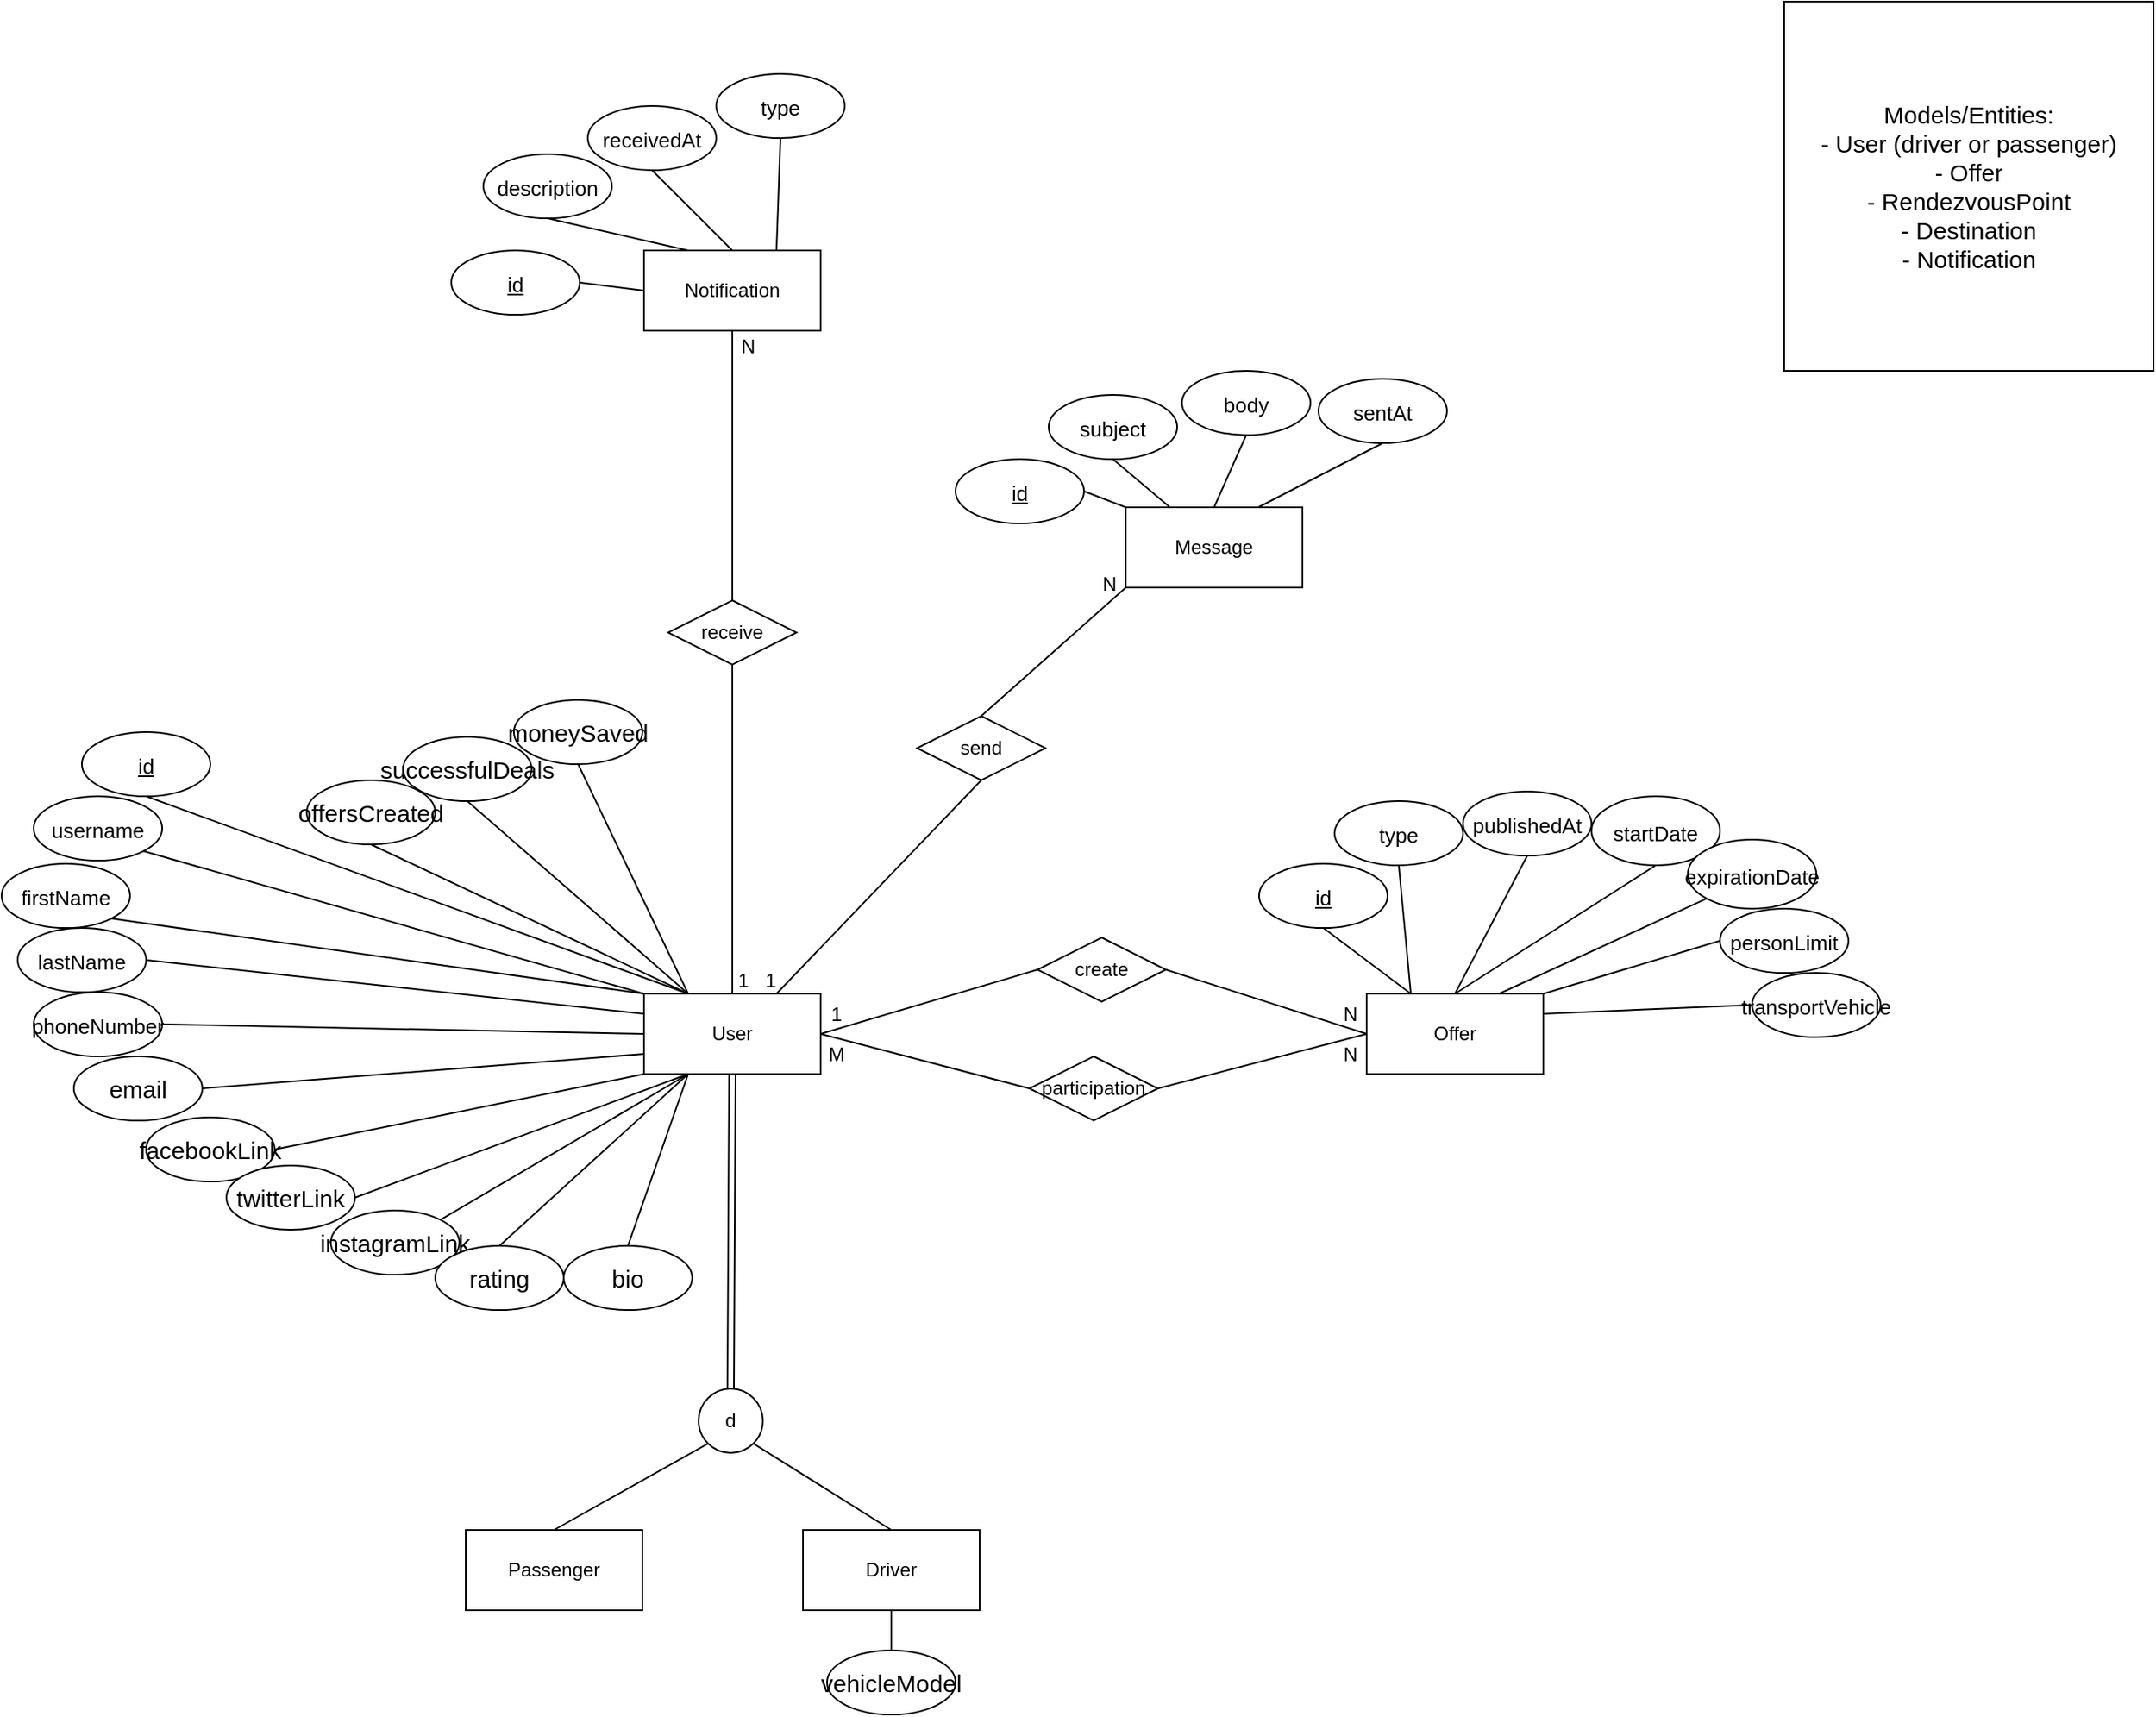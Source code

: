 <mxfile version="13.9.9" type="device"><diagram id="B9duCVjHeqsiyNTMDeS3" name="Page-1"><mxGraphModel dx="2881" dy="2274" grid="1" gridSize="10" guides="1" tooltips="1" connect="1" arrows="1" fold="1" page="1" pageScale="1" pageWidth="850" pageHeight="1100" math="0" shadow="0"><root><mxCell id="0"/><mxCell id="1" parent="0"/><mxCell id="tDEU7dz_VYClZriCOlch-1" value="" style="whiteSpace=wrap;html=1;aspect=fixed;" parent="1" vertex="1"><mxGeometry x="890" y="-155" width="230" height="230" as="geometry"/></mxCell><mxCell id="tDEU7dz_VYClZriCOlch-2" value="Models/Entities:&lt;br style=&quot;font-size: 15px;&quot;&gt;- User (driver or passenger)&lt;br style=&quot;font-size: 15px;&quot;&gt;- Offer&lt;br style=&quot;font-size: 15px;&quot;&gt;- RendezvousPoint&lt;br style=&quot;font-size: 15px;&quot;&gt;- Destination&lt;br style=&quot;font-size: 15px;&quot;&gt;- Notification" style="text;html=1;strokeColor=none;fillColor=none;align=center;verticalAlign=middle;whiteSpace=wrap;rounded=0;fontSize=15;" parent="1" vertex="1"><mxGeometry x="910" y="-140" width="190" height="200" as="geometry"/></mxCell><mxCell id="tDEU7dz_VYClZriCOlch-8" style="rounded=0;orthogonalLoop=1;jettySize=auto;html=1;exitX=0.5;exitY=1;exitDx=0;exitDy=0;entryX=0.5;entryY=0;entryDx=0;entryDy=0;endArrow=none;endFill=0;shape=link;" parent="1" source="tDEU7dz_VYClZriCOlch-5" target="tDEU7dz_VYClZriCOlch-7" edge="1"><mxGeometry relative="1" as="geometry"/></mxCell><mxCell id="tDEU7dz_VYClZriCOlch-15" style="edgeStyle=none;rounded=0;orthogonalLoop=1;jettySize=auto;html=1;exitX=1;exitY=0.5;exitDx=0;exitDy=0;entryX=0;entryY=0.5;entryDx=0;entryDy=0;endArrow=none;endFill=0;" parent="1" source="tDEU7dz_VYClZriCOlch-5" target="tDEU7dz_VYClZriCOlch-14" edge="1"><mxGeometry relative="1" as="geometry"/></mxCell><mxCell id="tDEU7dz_VYClZriCOlch-35" style="edgeStyle=none;rounded=0;orthogonalLoop=1;jettySize=auto;html=1;exitX=0.5;exitY=0;exitDx=0;exitDy=0;entryX=0.5;entryY=1;entryDx=0;entryDy=0;endArrow=none;endFill=0;fontSize=15;" parent="1" source="tDEU7dz_VYClZriCOlch-5" target="tDEU7dz_VYClZriCOlch-34" edge="1"><mxGeometry relative="1" as="geometry"/></mxCell><mxCell id="tDEU7dz_VYClZriCOlch-55" style="edgeStyle=none;rounded=0;orthogonalLoop=1;jettySize=auto;html=1;exitX=0.25;exitY=0;exitDx=0;exitDy=0;entryX=0.5;entryY=1;entryDx=0;entryDy=0;endArrow=none;endFill=0;fontSize=15;" parent="1" source="tDEU7dz_VYClZriCOlch-5" target="tDEU7dz_VYClZriCOlch-39" edge="1"><mxGeometry relative="1" as="geometry"/></mxCell><mxCell id="tDEU7dz_VYClZriCOlch-56" style="edgeStyle=none;rounded=0;orthogonalLoop=1;jettySize=auto;html=1;exitX=0;exitY=0;exitDx=0;exitDy=0;entryX=1;entryY=1;entryDx=0;entryDy=0;endArrow=none;endFill=0;fontSize=15;" parent="1" source="tDEU7dz_VYClZriCOlch-5" target="tDEU7dz_VYClZriCOlch-40" edge="1"><mxGeometry relative="1" as="geometry"/></mxCell><mxCell id="tDEU7dz_VYClZriCOlch-57" style="edgeStyle=none;rounded=0;orthogonalLoop=1;jettySize=auto;html=1;exitX=0;exitY=0.25;exitDx=0;exitDy=0;entryX=1;entryY=0.5;entryDx=0;entryDy=0;endArrow=none;endFill=0;fontSize=15;" parent="1" source="tDEU7dz_VYClZriCOlch-5" target="tDEU7dz_VYClZriCOlch-41" edge="1"><mxGeometry relative="1" as="geometry"/></mxCell><mxCell id="tDEU7dz_VYClZriCOlch-58" style="edgeStyle=none;rounded=0;orthogonalLoop=1;jettySize=auto;html=1;exitX=0;exitY=0.5;exitDx=0;exitDy=0;entryX=1;entryY=0.5;entryDx=0;entryDy=0;endArrow=none;endFill=0;fontSize=15;" parent="1" source="tDEU7dz_VYClZriCOlch-5" target="tDEU7dz_VYClZriCOlch-42" edge="1"><mxGeometry relative="1" as="geometry"/></mxCell><mxCell id="tDEU7dz_VYClZriCOlch-59" style="edgeStyle=none;rounded=0;orthogonalLoop=1;jettySize=auto;html=1;exitX=0;exitY=0.75;exitDx=0;exitDy=0;entryX=1;entryY=0.5;entryDx=0;entryDy=0;endArrow=none;endFill=0;fontSize=15;" parent="1" source="tDEU7dz_VYClZriCOlch-5" target="tDEU7dz_VYClZriCOlch-43" edge="1"><mxGeometry relative="1" as="geometry"/></mxCell><mxCell id="tDEU7dz_VYClZriCOlch-60" style="edgeStyle=none;rounded=0;orthogonalLoop=1;jettySize=auto;html=1;exitX=0;exitY=1;exitDx=0;exitDy=0;entryX=1;entryY=0.5;entryDx=0;entryDy=0;endArrow=none;endFill=0;fontSize=15;" parent="1" source="tDEU7dz_VYClZriCOlch-5" target="tDEU7dz_VYClZriCOlch-44" edge="1"><mxGeometry relative="1" as="geometry"/></mxCell><mxCell id="tDEU7dz_VYClZriCOlch-61" style="edgeStyle=none;rounded=0;orthogonalLoop=1;jettySize=auto;html=1;exitX=0.25;exitY=1;exitDx=0;exitDy=0;entryX=1;entryY=0.5;entryDx=0;entryDy=0;endArrow=none;endFill=0;fontSize=15;" parent="1" source="tDEU7dz_VYClZriCOlch-5" target="tDEU7dz_VYClZriCOlch-46" edge="1"><mxGeometry relative="1" as="geometry"/></mxCell><mxCell id="tDEU7dz_VYClZriCOlch-63" style="edgeStyle=none;rounded=0;orthogonalLoop=1;jettySize=auto;html=1;exitX=0.25;exitY=1;exitDx=0;exitDy=0;entryX=1;entryY=0;entryDx=0;entryDy=0;endArrow=none;endFill=0;fontSize=15;" parent="1" source="tDEU7dz_VYClZriCOlch-5" target="tDEU7dz_VYClZriCOlch-48" edge="1"><mxGeometry relative="1" as="geometry"/></mxCell><mxCell id="tDEU7dz_VYClZriCOlch-65" style="edgeStyle=none;rounded=0;orthogonalLoop=1;jettySize=auto;html=1;exitX=0.25;exitY=1;exitDx=0;exitDy=0;entryX=0.5;entryY=0;entryDx=0;entryDy=0;endArrow=none;endFill=0;fontSize=15;" parent="1" source="tDEU7dz_VYClZriCOlch-5" target="tDEU7dz_VYClZriCOlch-64" edge="1"><mxGeometry relative="1" as="geometry"/></mxCell><mxCell id="tDEU7dz_VYClZriCOlch-74" style="edgeStyle=none;rounded=0;orthogonalLoop=1;jettySize=auto;html=1;exitX=0.25;exitY=1;exitDx=0;exitDy=0;entryX=0.5;entryY=0;entryDx=0;entryDy=0;endArrow=none;endFill=0;fontSize=15;" parent="1" source="tDEU7dz_VYClZriCOlch-5" target="tDEU7dz_VYClZriCOlch-73" edge="1"><mxGeometry relative="1" as="geometry"/></mxCell><mxCell id="tDEU7dz_VYClZriCOlch-78" style="edgeStyle=none;rounded=0;orthogonalLoop=1;jettySize=auto;html=1;exitX=0.25;exitY=0;exitDx=0;exitDy=0;entryX=0.5;entryY=1;entryDx=0;entryDy=0;endArrow=none;endFill=0;fontSize=15;" parent="1" source="tDEU7dz_VYClZriCOlch-5" target="tDEU7dz_VYClZriCOlch-75" edge="1"><mxGeometry relative="1" as="geometry"/></mxCell><mxCell id="tDEU7dz_VYClZriCOlch-79" style="edgeStyle=none;rounded=0;orthogonalLoop=1;jettySize=auto;html=1;exitX=0.25;exitY=0;exitDx=0;exitDy=0;entryX=0.5;entryY=1;entryDx=0;entryDy=0;endArrow=none;endFill=0;fontSize=15;" parent="1" source="tDEU7dz_VYClZriCOlch-5" target="tDEU7dz_VYClZriCOlch-76" edge="1"><mxGeometry relative="1" as="geometry"/></mxCell><mxCell id="tDEU7dz_VYClZriCOlch-80" style="edgeStyle=none;rounded=0;orthogonalLoop=1;jettySize=auto;html=1;exitX=0.25;exitY=0;exitDx=0;exitDy=0;entryX=0.5;entryY=1;entryDx=0;entryDy=0;endArrow=none;endFill=0;fontSize=15;" parent="1" source="tDEU7dz_VYClZriCOlch-5" target="tDEU7dz_VYClZriCOlch-77" edge="1"><mxGeometry relative="1" as="geometry"/></mxCell><mxCell id="tDEU7dz_VYClZriCOlch-86" style="edgeStyle=none;rounded=0;orthogonalLoop=1;jettySize=auto;html=1;exitX=0;exitY=0;exitDx=0;exitDy=0;entryX=1;entryY=1;entryDx=0;entryDy=0;endArrow=none;endFill=0;fontSize=15;" parent="1" source="tDEU7dz_VYClZriCOlch-5" target="tDEU7dz_VYClZriCOlch-85" edge="1"><mxGeometry relative="1" as="geometry"/></mxCell><mxCell id="Z8Y3aST6Fyj5TuL8DJJT-3" style="rounded=0;orthogonalLoop=1;jettySize=auto;html=1;exitX=0.75;exitY=0;exitDx=0;exitDy=0;entryX=0.5;entryY=1;entryDx=0;entryDy=0;endArrow=none;endFill=0;" parent="1" source="tDEU7dz_VYClZriCOlch-5" target="Z8Y3aST6Fyj5TuL8DJJT-2" edge="1"><mxGeometry relative="1" as="geometry"/></mxCell><mxCell id="tDEU7dz_VYClZriCOlch-5" value="User" style="rounded=0;whiteSpace=wrap;html=1;" parent="1" vertex="1"><mxGeometry x="180" y="463" width="110" height="50" as="geometry"/></mxCell><mxCell id="tDEU7dz_VYClZriCOlch-11" style="rounded=0;orthogonalLoop=1;jettySize=auto;html=1;exitX=0;exitY=1;exitDx=0;exitDy=0;entryX=0.5;entryY=0;entryDx=0;entryDy=0;endArrow=none;endFill=0;" parent="1" source="tDEU7dz_VYClZriCOlch-7" target="tDEU7dz_VYClZriCOlch-9" edge="1"><mxGeometry relative="1" as="geometry"/></mxCell><mxCell id="tDEU7dz_VYClZriCOlch-12" style="edgeStyle=none;rounded=0;orthogonalLoop=1;jettySize=auto;html=1;exitX=1;exitY=1;exitDx=0;exitDy=0;entryX=0.5;entryY=0;entryDx=0;entryDy=0;endArrow=none;endFill=0;" parent="1" source="tDEU7dz_VYClZriCOlch-7" target="tDEU7dz_VYClZriCOlch-10" edge="1"><mxGeometry relative="1" as="geometry"/></mxCell><mxCell id="tDEU7dz_VYClZriCOlch-7" value="d" style="ellipse;whiteSpace=wrap;html=1;aspect=fixed;" parent="1" vertex="1"><mxGeometry x="214" y="709" width="40" height="40" as="geometry"/></mxCell><mxCell id="tDEU7dz_VYClZriCOlch-9" value="Passenger" style="rounded=0;whiteSpace=wrap;html=1;" parent="1" vertex="1"><mxGeometry x="69" y="797" width="110" height="50" as="geometry"/></mxCell><mxCell id="tDEU7dz_VYClZriCOlch-83" style="edgeStyle=none;rounded=0;orthogonalLoop=1;jettySize=auto;html=1;exitX=0.5;exitY=1;exitDx=0;exitDy=0;entryX=0.5;entryY=0;entryDx=0;entryDy=0;endArrow=none;endFill=0;fontSize=15;" parent="1" source="tDEU7dz_VYClZriCOlch-10" target="tDEU7dz_VYClZriCOlch-82" edge="1"><mxGeometry relative="1" as="geometry"/></mxCell><mxCell id="tDEU7dz_VYClZriCOlch-10" value="Driver" style="rounded=0;whiteSpace=wrap;html=1;" parent="1" vertex="1"><mxGeometry x="279" y="797" width="110" height="50" as="geometry"/></mxCell><mxCell id="tDEU7dz_VYClZriCOlch-110" style="edgeStyle=none;rounded=0;orthogonalLoop=1;jettySize=auto;html=1;exitX=0.25;exitY=0;exitDx=0;exitDy=0;entryX=0.5;entryY=1;entryDx=0;entryDy=0;endArrow=none;endFill=0;fontSize=15;" parent="1" source="tDEU7dz_VYClZriCOlch-13" target="tDEU7dz_VYClZriCOlch-96" edge="1"><mxGeometry relative="1" as="geometry"/></mxCell><mxCell id="tDEU7dz_VYClZriCOlch-112" style="edgeStyle=none;rounded=0;orthogonalLoop=1;jettySize=auto;html=1;exitX=0.25;exitY=0;exitDx=0;exitDy=0;entryX=0.5;entryY=1;entryDx=0;entryDy=0;endArrow=none;endFill=0;fontSize=15;" parent="1" source="tDEU7dz_VYClZriCOlch-13" target="tDEU7dz_VYClZriCOlch-98" edge="1"><mxGeometry relative="1" as="geometry"/></mxCell><mxCell id="tDEU7dz_VYClZriCOlch-113" style="edgeStyle=none;rounded=0;orthogonalLoop=1;jettySize=auto;html=1;exitX=0.5;exitY=0;exitDx=0;exitDy=0;entryX=0.5;entryY=1;entryDx=0;entryDy=0;endArrow=none;endFill=0;fontSize=15;" parent="1" source="tDEU7dz_VYClZriCOlch-13" target="tDEU7dz_VYClZriCOlch-99" edge="1"><mxGeometry relative="1" as="geometry"/></mxCell><mxCell id="tDEU7dz_VYClZriCOlch-114" style="edgeStyle=none;rounded=0;orthogonalLoop=1;jettySize=auto;html=1;exitX=0.5;exitY=0;exitDx=0;exitDy=0;entryX=0.5;entryY=1;entryDx=0;entryDy=0;endArrow=none;endFill=0;fontSize=15;" parent="1" source="tDEU7dz_VYClZriCOlch-13" target="tDEU7dz_VYClZriCOlch-100" edge="1"><mxGeometry relative="1" as="geometry"/></mxCell><mxCell id="tDEU7dz_VYClZriCOlch-115" style="edgeStyle=none;rounded=0;orthogonalLoop=1;jettySize=auto;html=1;exitX=0.75;exitY=0;exitDx=0;exitDy=0;entryX=0;entryY=1;entryDx=0;entryDy=0;endArrow=none;endFill=0;fontSize=15;" parent="1" source="tDEU7dz_VYClZriCOlch-13" target="tDEU7dz_VYClZriCOlch-109" edge="1"><mxGeometry relative="1" as="geometry"/></mxCell><mxCell id="tDEU7dz_VYClZriCOlch-116" style="edgeStyle=none;rounded=0;orthogonalLoop=1;jettySize=auto;html=1;exitX=1;exitY=0;exitDx=0;exitDy=0;entryX=0;entryY=0.5;entryDx=0;entryDy=0;endArrow=none;endFill=0;fontSize=15;" parent="1" source="tDEU7dz_VYClZriCOlch-13" target="tDEU7dz_VYClZriCOlch-101" edge="1"><mxGeometry relative="1" as="geometry"/></mxCell><mxCell id="tDEU7dz_VYClZriCOlch-118" style="edgeStyle=none;rounded=0;orthogonalLoop=1;jettySize=auto;html=1;exitX=1;exitY=0.25;exitDx=0;exitDy=0;entryX=0;entryY=0.5;entryDx=0;entryDy=0;endArrow=none;endFill=0;fontSize=15;" parent="1" source="tDEU7dz_VYClZriCOlch-13" target="tDEU7dz_VYClZriCOlch-102" edge="1"><mxGeometry relative="1" as="geometry"/></mxCell><mxCell id="tDEU7dz_VYClZriCOlch-13" value="Offer" style="rounded=0;whiteSpace=wrap;html=1;" parent="1" vertex="1"><mxGeometry x="630" y="463" width="110" height="50" as="geometry"/></mxCell><mxCell id="tDEU7dz_VYClZriCOlch-16" style="edgeStyle=none;rounded=0;orthogonalLoop=1;jettySize=auto;html=1;exitX=1;exitY=0.5;exitDx=0;exitDy=0;entryX=0;entryY=0.5;entryDx=0;entryDy=0;endArrow=none;endFill=0;" parent="1" source="tDEU7dz_VYClZriCOlch-14" target="tDEU7dz_VYClZriCOlch-13" edge="1"><mxGeometry relative="1" as="geometry"/></mxCell><mxCell id="tDEU7dz_VYClZriCOlch-14" value="create" style="rhombus;whiteSpace=wrap;html=1;" parent="1" vertex="1"><mxGeometry x="425" y="428" width="80" height="40" as="geometry"/></mxCell><mxCell id="tDEU7dz_VYClZriCOlch-17" value="N" style="text;html=1;strokeColor=none;fillColor=none;align=center;verticalAlign=middle;whiteSpace=wrap;rounded=0;" parent="1" vertex="1"><mxGeometry x="600" y="466" width="40" height="20" as="geometry"/></mxCell><mxCell id="tDEU7dz_VYClZriCOlch-18" value="1" style="text;html=1;strokeColor=none;fillColor=none;align=center;verticalAlign=middle;whiteSpace=wrap;rounded=0;" parent="1" vertex="1"><mxGeometry x="280" y="466" width="40" height="20" as="geometry"/></mxCell><mxCell id="tDEU7dz_VYClZriCOlch-91" style="edgeStyle=none;rounded=0;orthogonalLoop=1;jettySize=auto;html=1;exitX=0;exitY=0.5;exitDx=0;exitDy=0;entryX=1;entryY=0.5;entryDx=0;entryDy=0;endArrow=none;endFill=0;fontSize=15;" parent="1" source="tDEU7dz_VYClZriCOlch-33" target="tDEU7dz_VYClZriCOlch-84" edge="1"><mxGeometry relative="1" as="geometry"/></mxCell><mxCell id="tDEU7dz_VYClZriCOlch-93" style="edgeStyle=none;rounded=0;orthogonalLoop=1;jettySize=auto;html=1;exitX=0.25;exitY=0;exitDx=0;exitDy=0;entryX=0.5;entryY=1;entryDx=0;entryDy=0;endArrow=none;endFill=0;fontSize=15;" parent="1" source="tDEU7dz_VYClZriCOlch-33" target="tDEU7dz_VYClZriCOlch-88" edge="1"><mxGeometry relative="1" as="geometry"/></mxCell><mxCell id="tDEU7dz_VYClZriCOlch-94" style="edgeStyle=none;rounded=0;orthogonalLoop=1;jettySize=auto;html=1;exitX=0.5;exitY=0;exitDx=0;exitDy=0;entryX=0.5;entryY=1;entryDx=0;entryDy=0;endArrow=none;endFill=0;fontSize=15;" parent="1" source="tDEU7dz_VYClZriCOlch-33" target="tDEU7dz_VYClZriCOlch-89" edge="1"><mxGeometry relative="1" as="geometry"/></mxCell><mxCell id="tDEU7dz_VYClZriCOlch-95" style="edgeStyle=none;rounded=0;orthogonalLoop=1;jettySize=auto;html=1;exitX=0.75;exitY=0;exitDx=0;exitDy=0;entryX=0.5;entryY=1;entryDx=0;entryDy=0;endArrow=none;endFill=0;fontSize=15;" parent="1" source="tDEU7dz_VYClZriCOlch-33" target="tDEU7dz_VYClZriCOlch-90" edge="1"><mxGeometry relative="1" as="geometry"/></mxCell><mxCell id="tDEU7dz_VYClZriCOlch-33" value="Notification" style="rounded=0;whiteSpace=wrap;html=1;" parent="1" vertex="1"><mxGeometry x="180" width="110" height="50" as="geometry"/></mxCell><mxCell id="tDEU7dz_VYClZriCOlch-36" style="edgeStyle=none;rounded=0;orthogonalLoop=1;jettySize=auto;html=1;exitX=0.5;exitY=0;exitDx=0;exitDy=0;entryX=0.5;entryY=1;entryDx=0;entryDy=0;endArrow=none;endFill=0;fontSize=15;" parent="1" source="tDEU7dz_VYClZriCOlch-34" target="tDEU7dz_VYClZriCOlch-33" edge="1"><mxGeometry relative="1" as="geometry"/></mxCell><mxCell id="tDEU7dz_VYClZriCOlch-34" value="receive" style="rhombus;whiteSpace=wrap;html=1;" parent="1" vertex="1"><mxGeometry x="195" y="218" width="80" height="40" as="geometry"/></mxCell><mxCell id="tDEU7dz_VYClZriCOlch-37" value="N" style="text;html=1;strokeColor=none;fillColor=none;align=center;verticalAlign=middle;whiteSpace=wrap;rounded=0;" parent="1" vertex="1"><mxGeometry x="225" y="50" width="40" height="20" as="geometry"/></mxCell><mxCell id="tDEU7dz_VYClZriCOlch-38" value="1" style="text;html=1;strokeColor=none;fillColor=none;align=center;verticalAlign=middle;whiteSpace=wrap;rounded=0;" parent="1" vertex="1"><mxGeometry x="222" y="445" width="40" height="20" as="geometry"/></mxCell><mxCell id="tDEU7dz_VYClZriCOlch-39" value="&lt;font style=&quot;font-size: 13px&quot;&gt;id&lt;/font&gt;" style="ellipse;whiteSpace=wrap;html=1;fontSize=15;fontStyle=4" parent="1" vertex="1"><mxGeometry x="-170" y="300" width="80" height="40" as="geometry"/></mxCell><mxCell id="tDEU7dz_VYClZriCOlch-40" value="&lt;font style=&quot;font-size: 13px&quot;&gt;firstName&lt;/font&gt;" style="ellipse;whiteSpace=wrap;html=1;fontSize=15;" parent="1" vertex="1"><mxGeometry x="-220" y="382" width="80" height="40" as="geometry"/></mxCell><mxCell id="tDEU7dz_VYClZriCOlch-41" value="&lt;font style=&quot;font-size: 13px&quot;&gt;lastName&lt;/font&gt;" style="ellipse;whiteSpace=wrap;html=1;fontSize=15;" parent="1" vertex="1"><mxGeometry x="-210" y="422" width="80" height="40" as="geometry"/></mxCell><mxCell id="tDEU7dz_VYClZriCOlch-42" value="&lt;font style=&quot;font-size: 13px&quot;&gt;phoneNumber&lt;/font&gt;" style="ellipse;whiteSpace=wrap;html=1;fontSize=15;" parent="1" vertex="1"><mxGeometry x="-200" y="462" width="80" height="40" as="geometry"/></mxCell><mxCell id="tDEU7dz_VYClZriCOlch-43" value="email" style="ellipse;whiteSpace=wrap;html=1;fontSize=15;" parent="1" vertex="1"><mxGeometry x="-175" y="502" width="80" height="40" as="geometry"/></mxCell><mxCell id="tDEU7dz_VYClZriCOlch-44" value="facebookLink" style="ellipse;whiteSpace=wrap;html=1;fontSize=15;" parent="1" vertex="1"><mxGeometry x="-130" y="540" width="80" height="40" as="geometry"/></mxCell><mxCell id="tDEU7dz_VYClZriCOlch-46" value="twitterLink" style="ellipse;whiteSpace=wrap;html=1;fontSize=15;" parent="1" vertex="1"><mxGeometry x="-80" y="570" width="80" height="40" as="geometry"/></mxCell><mxCell id="tDEU7dz_VYClZriCOlch-48" value="instagramLink" style="ellipse;whiteSpace=wrap;html=1;fontSize=15;" parent="1" vertex="1"><mxGeometry x="-15" y="598" width="80" height="40" as="geometry"/></mxCell><mxCell id="tDEU7dz_VYClZriCOlch-64" value="rating" style="ellipse;whiteSpace=wrap;html=1;fontSize=15;" parent="1" vertex="1"><mxGeometry x="50" y="620" width="80" height="40" as="geometry"/></mxCell><mxCell id="tDEU7dz_VYClZriCOlch-73" value="bio" style="ellipse;whiteSpace=wrap;html=1;fontSize=15;" parent="1" vertex="1"><mxGeometry x="130" y="620" width="80" height="40" as="geometry"/></mxCell><mxCell id="tDEU7dz_VYClZriCOlch-75" value="offersCreated" style="ellipse;whiteSpace=wrap;html=1;fontSize=15;" parent="1" vertex="1"><mxGeometry x="-30" y="330" width="80" height="40" as="geometry"/></mxCell><mxCell id="tDEU7dz_VYClZriCOlch-76" value="successfulDeals" style="ellipse;whiteSpace=wrap;html=1;fontSize=15;" parent="1" vertex="1"><mxGeometry x="30" y="303" width="80" height="40" as="geometry"/></mxCell><mxCell id="tDEU7dz_VYClZriCOlch-77" value="moneySaved" style="ellipse;whiteSpace=wrap;html=1;fontSize=15;" parent="1" vertex="1"><mxGeometry x="99" y="280" width="80" height="40" as="geometry"/></mxCell><mxCell id="tDEU7dz_VYClZriCOlch-82" value="vehicleModel" style="ellipse;whiteSpace=wrap;html=1;fontSize=15;" parent="1" vertex="1"><mxGeometry x="294" y="872" width="80" height="40" as="geometry"/></mxCell><mxCell id="tDEU7dz_VYClZriCOlch-84" value="&lt;font style=&quot;font-size: 13px&quot;&gt;id&lt;/font&gt;" style="ellipse;whiteSpace=wrap;html=1;fontSize=15;fontStyle=4" parent="1" vertex="1"><mxGeometry x="60" width="80" height="40" as="geometry"/></mxCell><mxCell id="tDEU7dz_VYClZriCOlch-85" value="&lt;font style=&quot;font-size: 13px&quot;&gt;username&lt;/font&gt;" style="ellipse;whiteSpace=wrap;html=1;fontSize=15;" parent="1" vertex="1"><mxGeometry x="-200" y="340" width="80" height="40" as="geometry"/></mxCell><mxCell id="tDEU7dz_VYClZriCOlch-88" value="&lt;font style=&quot;font-size: 13px&quot;&gt;description&lt;/font&gt;" style="ellipse;whiteSpace=wrap;html=1;fontSize=15;" parent="1" vertex="1"><mxGeometry x="80" y="-60" width="80" height="40" as="geometry"/></mxCell><mxCell id="tDEU7dz_VYClZriCOlch-89" value="&lt;font style=&quot;font-size: 13px&quot;&gt;receivedAt&lt;/font&gt;" style="ellipse;whiteSpace=wrap;html=1;fontSize=15;" parent="1" vertex="1"><mxGeometry x="145" y="-90" width="80" height="40" as="geometry"/></mxCell><mxCell id="tDEU7dz_VYClZriCOlch-90" value="&lt;font style=&quot;font-size: 13px&quot;&gt;type&lt;/font&gt;" style="ellipse;whiteSpace=wrap;html=1;fontSize=15;" parent="1" vertex="1"><mxGeometry x="225" y="-110" width="80" height="40" as="geometry"/></mxCell><mxCell id="tDEU7dz_VYClZriCOlch-96" value="&lt;font style=&quot;font-size: 13px&quot;&gt;id&lt;/font&gt;" style="ellipse;whiteSpace=wrap;html=1;fontSize=15;fontStyle=4" parent="1" vertex="1"><mxGeometry x="563" y="382" width="80" height="40" as="geometry"/></mxCell><mxCell id="tDEU7dz_VYClZriCOlch-98" value="&lt;font style=&quot;font-size: 13px&quot;&gt;type&lt;/font&gt;" style="ellipse;whiteSpace=wrap;html=1;fontSize=15;" parent="1" vertex="1"><mxGeometry x="610" y="343" width="80" height="40" as="geometry"/></mxCell><mxCell id="tDEU7dz_VYClZriCOlch-99" value="&lt;font style=&quot;font-size: 13px&quot;&gt;publishedAt&lt;/font&gt;" style="ellipse;whiteSpace=wrap;html=1;fontSize=15;" parent="1" vertex="1"><mxGeometry x="690" y="337" width="80" height="40" as="geometry"/></mxCell><mxCell id="tDEU7dz_VYClZriCOlch-100" value="&lt;span style=&quot;font-size: 13px&quot;&gt;startDate&lt;/span&gt;" style="ellipse;whiteSpace=wrap;html=1;fontSize=15;" parent="1" vertex="1"><mxGeometry x="770" y="340" width="80" height="43" as="geometry"/></mxCell><mxCell id="tDEU7dz_VYClZriCOlch-101" value="&lt;font style=&quot;font-size: 13px&quot;&gt;personLimit&lt;/font&gt;" style="ellipse;whiteSpace=wrap;html=1;fontSize=15;" parent="1" vertex="1"><mxGeometry x="850" y="410" width="80" height="40" as="geometry"/></mxCell><mxCell id="tDEU7dz_VYClZriCOlch-102" value="&lt;font style=&quot;font-size: 13px&quot;&gt;transportVehicle&lt;/font&gt;" style="ellipse;whiteSpace=wrap;html=1;fontSize=15;" parent="1" vertex="1"><mxGeometry x="870" y="450" width="80" height="40" as="geometry"/></mxCell><mxCell id="tDEU7dz_VYClZriCOlch-105" style="edgeStyle=none;rounded=0;orthogonalLoop=1;jettySize=auto;html=1;exitX=0;exitY=0.5;exitDx=0;exitDy=0;entryX=1;entryY=0.5;entryDx=0;entryDy=0;endArrow=none;endFill=0;fontSize=15;" parent="1" source="tDEU7dz_VYClZriCOlch-104" target="tDEU7dz_VYClZriCOlch-5" edge="1"><mxGeometry relative="1" as="geometry"/></mxCell><mxCell id="tDEU7dz_VYClZriCOlch-106" style="edgeStyle=none;rounded=0;orthogonalLoop=1;jettySize=auto;html=1;exitX=1;exitY=0.5;exitDx=0;exitDy=0;entryX=0;entryY=0.5;entryDx=0;entryDy=0;endArrow=none;endFill=0;fontSize=15;" parent="1" source="tDEU7dz_VYClZriCOlch-104" target="tDEU7dz_VYClZriCOlch-13" edge="1"><mxGeometry relative="1" as="geometry"/></mxCell><mxCell id="tDEU7dz_VYClZriCOlch-104" value="participation" style="rhombus;whiteSpace=wrap;html=1;" parent="1" vertex="1"><mxGeometry x="420" y="502" width="80" height="40" as="geometry"/></mxCell><mxCell id="tDEU7dz_VYClZriCOlch-107" value="N" style="text;html=1;strokeColor=none;fillColor=none;align=center;verticalAlign=middle;whiteSpace=wrap;rounded=0;" parent="1" vertex="1"><mxGeometry x="600" y="491" width="40" height="20" as="geometry"/></mxCell><mxCell id="tDEU7dz_VYClZriCOlch-108" value="M" style="text;html=1;strokeColor=none;fillColor=none;align=center;verticalAlign=middle;whiteSpace=wrap;rounded=0;" parent="1" vertex="1"><mxGeometry x="280" y="491" width="40" height="20" as="geometry"/></mxCell><mxCell id="tDEU7dz_VYClZriCOlch-109" value="&lt;span style=&quot;font-size: 13px&quot;&gt;expirationDate&lt;/span&gt;" style="ellipse;whiteSpace=wrap;html=1;fontSize=15;" parent="1" vertex="1"><mxGeometry x="830" y="367" width="80" height="43" as="geometry"/></mxCell><mxCell id="Z8Y3aST6Fyj5TuL8DJJT-13" style="edgeStyle=none;rounded=0;orthogonalLoop=1;jettySize=auto;html=1;exitX=0;exitY=0;exitDx=0;exitDy=0;entryX=1;entryY=0.5;entryDx=0;entryDy=0;endArrow=none;endFill=0;" parent="1" source="Z8Y3aST6Fyj5TuL8DJJT-1" target="Z8Y3aST6Fyj5TuL8DJJT-6" edge="1"><mxGeometry relative="1" as="geometry"/></mxCell><mxCell id="Z8Y3aST6Fyj5TuL8DJJT-15" style="edgeStyle=none;rounded=0;orthogonalLoop=1;jettySize=auto;html=1;exitX=0.25;exitY=0;exitDx=0;exitDy=0;entryX=0.5;entryY=1;entryDx=0;entryDy=0;endArrow=none;endFill=0;" parent="1" source="Z8Y3aST6Fyj5TuL8DJJT-1" target="Z8Y3aST6Fyj5TuL8DJJT-7" edge="1"><mxGeometry relative="1" as="geometry"/></mxCell><mxCell id="Z8Y3aST6Fyj5TuL8DJJT-17" style="edgeStyle=none;rounded=0;orthogonalLoop=1;jettySize=auto;html=1;exitX=0.5;exitY=0;exitDx=0;exitDy=0;entryX=0.5;entryY=1;entryDx=0;entryDy=0;endArrow=none;endFill=0;" parent="1" source="Z8Y3aST6Fyj5TuL8DJJT-1" target="Z8Y3aST6Fyj5TuL8DJJT-8" edge="1"><mxGeometry relative="1" as="geometry"/></mxCell><mxCell id="Z8Y3aST6Fyj5TuL8DJJT-18" style="edgeStyle=none;rounded=0;orthogonalLoop=1;jettySize=auto;html=1;exitX=0.75;exitY=0;exitDx=0;exitDy=0;entryX=0.5;entryY=1;entryDx=0;entryDy=0;endArrow=none;endFill=0;" parent="1" source="Z8Y3aST6Fyj5TuL8DJJT-1" target="Z8Y3aST6Fyj5TuL8DJJT-9" edge="1"><mxGeometry relative="1" as="geometry"/></mxCell><mxCell id="Z8Y3aST6Fyj5TuL8DJJT-1" value="Message" style="rounded=0;whiteSpace=wrap;html=1;" parent="1" vertex="1"><mxGeometry x="480" y="160" width="110" height="50" as="geometry"/></mxCell><mxCell id="Z8Y3aST6Fyj5TuL8DJJT-5" style="edgeStyle=none;rounded=0;orthogonalLoop=1;jettySize=auto;html=1;exitX=0.5;exitY=0;exitDx=0;exitDy=0;entryX=0;entryY=1;entryDx=0;entryDy=0;endArrow=none;endFill=0;" parent="1" source="Z8Y3aST6Fyj5TuL8DJJT-2" target="Z8Y3aST6Fyj5TuL8DJJT-1" edge="1"><mxGeometry relative="1" as="geometry"/></mxCell><mxCell id="Z8Y3aST6Fyj5TuL8DJJT-2" value="send" style="rhombus;whiteSpace=wrap;html=1;" parent="1" vertex="1"><mxGeometry x="350" y="290" width="80" height="40" as="geometry"/></mxCell><mxCell id="Z8Y3aST6Fyj5TuL8DJJT-6" value="&lt;font style=&quot;font-size: 13px&quot;&gt;id&lt;/font&gt;" style="ellipse;whiteSpace=wrap;html=1;fontSize=15;fontStyle=4" parent="1" vertex="1"><mxGeometry x="374" y="130" width="80" height="40" as="geometry"/></mxCell><mxCell id="Z8Y3aST6Fyj5TuL8DJJT-7" value="&lt;font style=&quot;font-size: 13px&quot;&gt;subject&lt;/font&gt;" style="ellipse;whiteSpace=wrap;html=1;fontSize=15;" parent="1" vertex="1"><mxGeometry x="432" y="90" width="80" height="40" as="geometry"/></mxCell><mxCell id="Z8Y3aST6Fyj5TuL8DJJT-8" value="&lt;font style=&quot;font-size: 13px&quot;&gt;body&lt;/font&gt;" style="ellipse;whiteSpace=wrap;html=1;fontSize=15;" parent="1" vertex="1"><mxGeometry x="515" y="75" width="80" height="40" as="geometry"/></mxCell><mxCell id="Z8Y3aST6Fyj5TuL8DJJT-9" value="&lt;font style=&quot;font-size: 13px&quot;&gt;sentAt&lt;/font&gt;" style="ellipse;whiteSpace=wrap;html=1;fontSize=15;" parent="1" vertex="1"><mxGeometry x="600" y="80" width="80" height="40" as="geometry"/></mxCell><mxCell id="Z8Y3aST6Fyj5TuL8DJJT-11" value="N" style="text;html=1;strokeColor=none;fillColor=none;align=center;verticalAlign=middle;whiteSpace=wrap;rounded=0;" parent="1" vertex="1"><mxGeometry x="450" y="198" width="40" height="20" as="geometry"/></mxCell><mxCell id="Z8Y3aST6Fyj5TuL8DJJT-12" value="1" style="text;html=1;strokeColor=none;fillColor=none;align=center;verticalAlign=middle;whiteSpace=wrap;rounded=0;" parent="1" vertex="1"><mxGeometry x="239" y="445" width="40" height="20" as="geometry"/></mxCell></root></mxGraphModel></diagram></mxfile>
